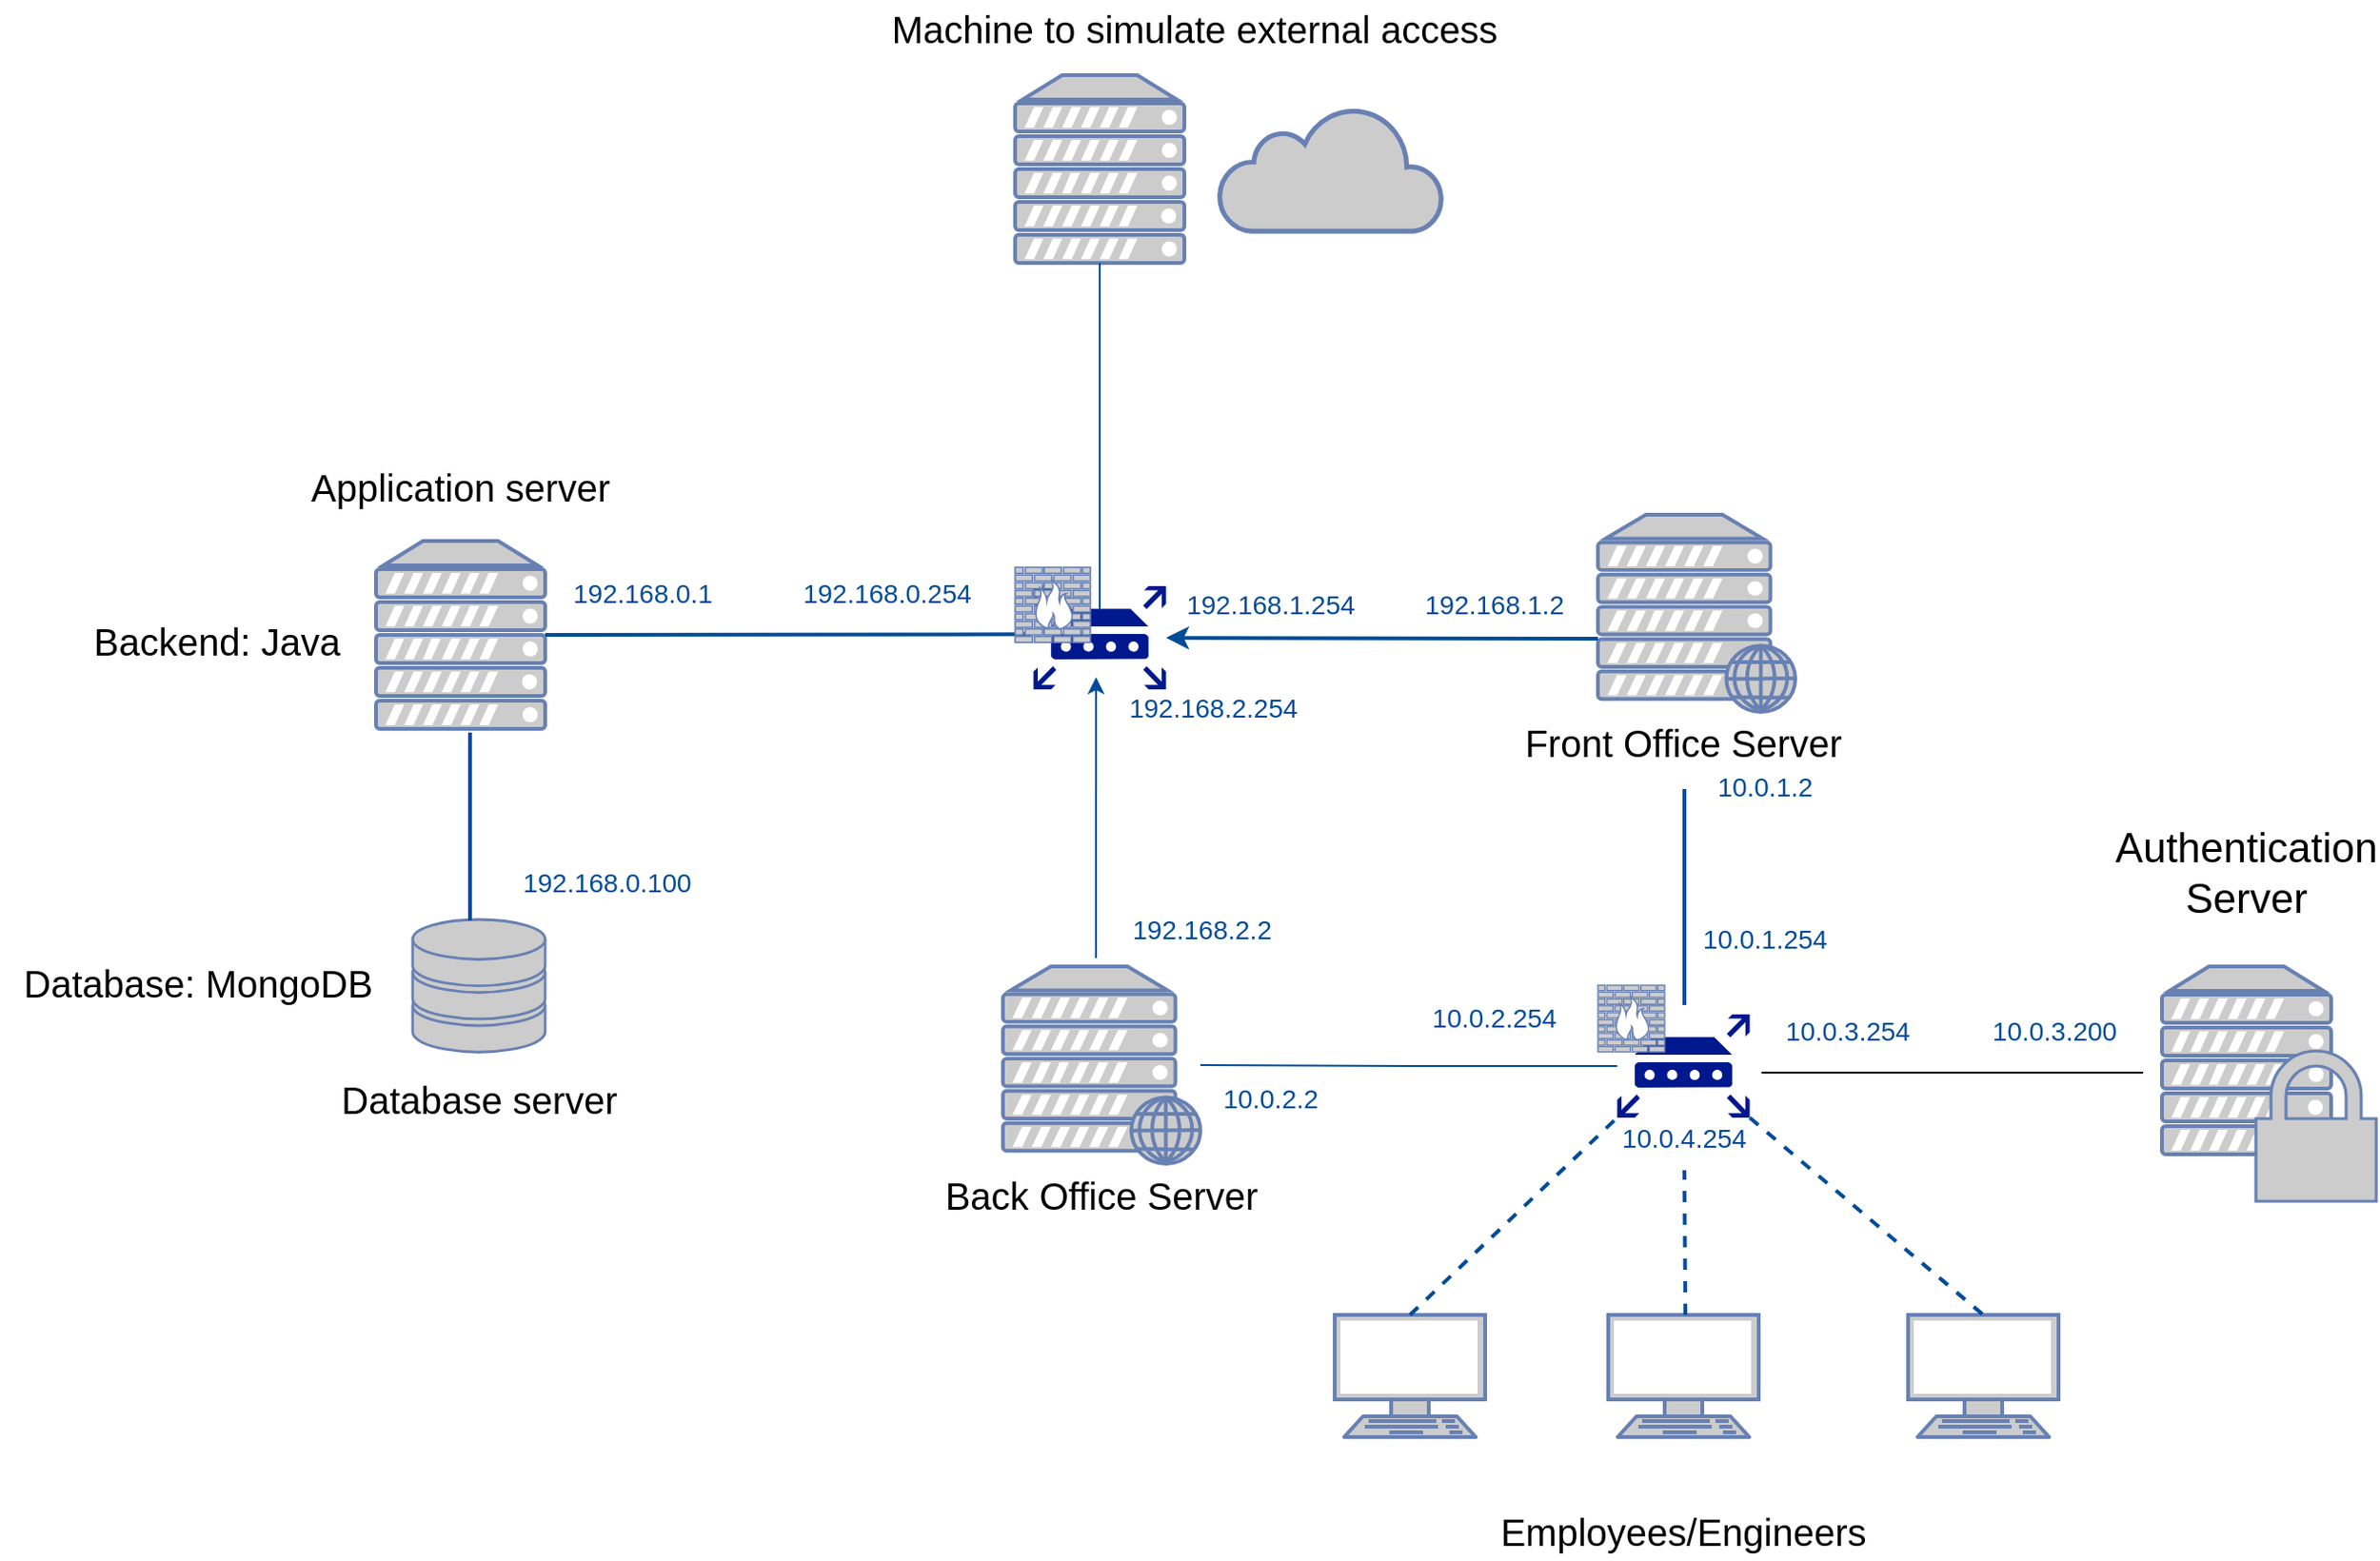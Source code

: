 <mxfile version="20.6.0" type="device"><diagram id="Qshj8jeEtCcSWsbdbMsw" name="Page-1"><mxGraphModel dx="1887" dy="936" grid="1" gridSize="11" guides="1" tooltips="1" connect="1" arrows="1" fold="1" page="1" pageScale="1" pageWidth="1654" pageHeight="1169" math="0" shadow="0"><root><mxCell id="0"/><mxCell id="1" parent="0"/><mxCell id="JmROpi1dtLtm0Cp30Of7-23" style="edgeStyle=orthogonalEdgeStyle;rounded=0;orthogonalLoop=1;jettySize=auto;html=1;strokeColor=#004C99;endArrow=none;endFill=0;" parent="1" source="d5L2NhW7c35Ulq67dSCN-24" target="JmROpi1dtLtm0Cp30Of7-2" edge="1"><mxGeometry relative="1" as="geometry"/></mxCell><mxCell id="d5L2NhW7c35Ulq67dSCN-24" value="" style="sketch=0;aspect=fixed;pointerEvents=1;shadow=0;dashed=0;html=1;strokeColor=none;labelPosition=center;verticalLabelPosition=bottom;verticalAlign=top;align=center;fillColor=#00188D;shape=mxgraph.mscae.enterprise.router;fontSize=20;" parent="1" vertex="1"><mxGeometry x="1130.25" y="720" width="70.5" height="54.99" as="geometry"/></mxCell><mxCell id="d5L2NhW7c35Ulq67dSCN-2" value="" style="fontColor=#0066CC;verticalAlign=top;verticalLabelPosition=bottom;labelPosition=center;align=center;html=1;outlineConnect=0;fillColor=#CCCCCC;strokeColor=#6881B3;gradientColor=none;gradientDirection=north;strokeWidth=2;shape=mxgraph.networks.web_server;" parent="1" vertex="1"><mxGeometry x="1120" y="454" width="105" height="105" as="geometry"/></mxCell><mxCell id="d5L2NhW7c35Ulq67dSCN-3" value="" style="fontColor=#0066CC;verticalAlign=top;verticalLabelPosition=bottom;labelPosition=center;align=center;html=1;outlineConnect=0;fillColor=#CCCCCC;strokeColor=#6881B3;gradientColor=none;gradientDirection=north;strokeWidth=2;shape=mxgraph.networks.server;" parent="1" vertex="1"><mxGeometry x="470" y="467.99" width="90" height="100" as="geometry"/></mxCell><mxCell id="d5L2NhW7c35Ulq67dSCN-4" value="" style="fontColor=#0066CC;verticalAlign=top;verticalLabelPosition=bottom;labelPosition=center;align=center;html=1;outlineConnect=0;fillColor=#CCCCCC;strokeColor=#6881B3;gradientColor=none;gradientDirection=north;strokeWidth=2;shape=mxgraph.networks.storage;" parent="1" vertex="1"><mxGeometry x="489.49" y="669.49" width="70.51" height="70.51" as="geometry"/></mxCell><mxCell id="d5L2NhW7c35Ulq67dSCN-8" value="" style="endArrow=none;html=1;rounded=0;entryX=-0.021;entryY=0.467;entryDx=0;entryDy=0;strokeWidth=2;strokeColor=#004C99;entryPerimeter=0;startArrow=none;startFill=0;" parent="1" source="d5L2NhW7c35Ulq67dSCN-3" target="d5L2NhW7c35Ulq67dSCN-28" edge="1"><mxGeometry width="50" height="50" relative="1" as="geometry"><mxPoint x="580" y="530" as="sourcePoint"/><mxPoint x="830" y="517" as="targetPoint"/></mxGeometry></mxCell><mxCell id="d5L2NhW7c35Ulq67dSCN-9" value="&lt;font style=&quot;font-size: 20px;&quot;&gt;Front Office Server&lt;/font&gt;" style="text;html=1;strokeColor=none;fillColor=none;align=center;verticalAlign=middle;whiteSpace=wrap;rounded=0;" parent="1" vertex="1"><mxGeometry x="1079.25" y="560" width="172.5" height="29" as="geometry"/></mxCell><mxCell id="d5L2NhW7c35Ulq67dSCN-10" value="Application server " style="text;html=1;strokeColor=none;fillColor=none;align=center;verticalAlign=middle;whiteSpace=wrap;rounded=0;fontSize=20;" parent="1" vertex="1"><mxGeometry x="400" y="424" width="230" height="30" as="geometry"/></mxCell><mxCell id="d5L2NhW7c35Ulq67dSCN-13" value="" style="fontColor=#0066CC;verticalAlign=top;verticalLabelPosition=bottom;labelPosition=center;align=center;html=1;outlineConnect=0;fillColor=#CCCCCC;strokeColor=#6881B3;gradientColor=none;gradientDirection=north;strokeWidth=2;shape=mxgraph.networks.terminal;fontSize=20;" parent="1" vertex="1"><mxGeometry x="980" y="880" width="80" height="65" as="geometry"/></mxCell><mxCell id="d5L2NhW7c35Ulq67dSCN-14" value="" style="fontColor=#0066CC;verticalAlign=top;verticalLabelPosition=bottom;labelPosition=center;align=center;html=1;outlineConnect=0;fillColor=#CCCCCC;strokeColor=#6881B3;gradientColor=none;gradientDirection=north;strokeWidth=2;shape=mxgraph.networks.terminal;fontSize=20;" parent="1" vertex="1"><mxGeometry x="1125.5" y="880" width="80" height="65" as="geometry"/></mxCell><mxCell id="d5L2NhW7c35Ulq67dSCN-15" value="" style="fontColor=#0066CC;verticalAlign=top;verticalLabelPosition=bottom;labelPosition=center;align=center;html=1;outlineConnect=0;fillColor=#CCCCCC;strokeColor=#6881B3;gradientColor=none;gradientDirection=north;strokeWidth=2;shape=mxgraph.networks.terminal;fontSize=20;" parent="1" vertex="1"><mxGeometry x="1285" y="880" width="80" height="65" as="geometry"/></mxCell><mxCell id="d5L2NhW7c35Ulq67dSCN-16" value="" style="endArrow=none;dashed=1;html=1;rounded=0;fontSize=20;entryX=0;entryY=1;entryDx=0;entryDy=0;exitX=0.5;exitY=0;exitDx=0;exitDy=0;exitPerimeter=0;strokeWidth=2;strokeColor=#004C99;entryPerimeter=0;" parent="1" source="d5L2NhW7c35Ulq67dSCN-13" target="d5L2NhW7c35Ulq67dSCN-24" edge="1"><mxGeometry width="50" height="50" relative="1" as="geometry"><mxPoint x="1140" y="810" as="sourcePoint"/><mxPoint x="1140" y="810" as="targetPoint"/></mxGeometry></mxCell><mxCell id="d5L2NhW7c35Ulq67dSCN-17" value="" style="endArrow=none;dashed=1;html=1;rounded=0;fontSize=20;exitX=0.5;exitY=0;exitDx=0;exitDy=0;exitPerimeter=0;strokeWidth=2;strokeColor=#004C99;" parent="1" edge="1"><mxGeometry width="50" height="50" relative="1" as="geometry"><mxPoint x="1166.5" y="880" as="sourcePoint"/><mxPoint x="1166" y="803" as="targetPoint"/></mxGeometry></mxCell><mxCell id="d5L2NhW7c35Ulq67dSCN-18" value="" style="endArrow=none;dashed=1;html=1;rounded=0;fontSize=20;exitX=1;exitY=1;exitDx=0;exitDy=0;entryX=0.5;entryY=0;entryDx=0;entryDy=0;entryPerimeter=0;strokeWidth=2;strokeColor=#004C99;exitPerimeter=0;" parent="1" source="d5L2NhW7c35Ulq67dSCN-24" target="d5L2NhW7c35Ulq67dSCN-15" edge="1"><mxGeometry width="50" height="50" relative="1" as="geometry"><mxPoint x="1190" y="810" as="sourcePoint"/><mxPoint x="1190" y="760" as="targetPoint"/></mxGeometry></mxCell><mxCell id="d5L2NhW7c35Ulq67dSCN-19" value="Employees/Engineers" style="text;html=1;strokeColor=none;fillColor=none;align=center;verticalAlign=middle;whiteSpace=wrap;rounded=0;fontSize=20;" parent="1" vertex="1"><mxGeometry x="1113.25" y="980" width="104.5" height="30" as="geometry"/></mxCell><mxCell id="d5L2NhW7c35Ulq67dSCN-20" value="" style="fontColor=#0066CC;verticalAlign=top;verticalLabelPosition=bottom;labelPosition=center;align=center;html=1;outlineConnect=0;fillColor=#CCCCCC;strokeColor=#6881B3;gradientColor=none;gradientDirection=north;strokeWidth=2;shape=mxgraph.networks.firewall;fontSize=20;" parent="1" vertex="1"><mxGeometry x="1120" y="704.5" width="35.5" height="35.5" as="geometry"/></mxCell><mxCell id="d5L2NhW7c35Ulq67dSCN-22" value="" style="endArrow=none;html=1;rounded=0;fontSize=20;strokeWidth=2;strokeColor=#004C99;" parent="1" edge="1"><mxGeometry width="50" height="50" relative="1" as="geometry"><mxPoint x="1166" y="715" as="sourcePoint"/><mxPoint x="1166" y="600" as="targetPoint"/></mxGeometry></mxCell><mxCell id="d5L2NhW7c35Ulq67dSCN-28" value="" style="sketch=0;aspect=fixed;pointerEvents=1;shadow=0;dashed=0;html=1;strokeColor=none;labelPosition=center;verticalLabelPosition=bottom;verticalAlign=top;align=center;fillColor=#00188D;shape=mxgraph.mscae.enterprise.router;fontSize=20;" parent="1" vertex="1"><mxGeometry x="819.75" y="492" width="70.5" height="54.99" as="geometry"/></mxCell><mxCell id="d5L2NhW7c35Ulq67dSCN-29" value="" style="endArrow=classic;html=1;rounded=0;strokeWidth=2;strokeColor=#004C99;endFill=1;" parent="1" target="d5L2NhW7c35Ulq67dSCN-28" edge="1"><mxGeometry width="50" height="50" relative="1" as="geometry"><mxPoint x="1120" y="520" as="sourcePoint"/><mxPoint x="1000" y="515" as="targetPoint"/></mxGeometry></mxCell><mxCell id="d5L2NhW7c35Ulq67dSCN-30" value="&lt;div&gt;Backend: Java&lt;/div&gt;&lt;div&gt;&lt;br&gt;&lt;/div&gt;" style="text;html=1;align=center;verticalAlign=middle;resizable=0;points=[];autosize=1;strokeColor=none;fillColor=none;fontSize=20;" parent="1" vertex="1"><mxGeometry x="310" y="502.51" width="150" height="60" as="geometry"/></mxCell><mxCell id="d5L2NhW7c35Ulq67dSCN-37" value="" style="fontColor=#0066CC;verticalAlign=top;verticalLabelPosition=bottom;labelPosition=center;align=center;html=1;outlineConnect=0;fillColor=#CCCCCC;strokeColor=#6881B3;gradientColor=none;gradientDirection=north;strokeWidth=2;shape=mxgraph.networks.server;fontSize=20;" parent="1" vertex="1"><mxGeometry x="810" y="220" width="90" height="100" as="geometry"/></mxCell><mxCell id="d5L2NhW7c35Ulq67dSCN-38" value="Machine to simulate external access" style="text;html=1;align=center;verticalAlign=middle;resizable=0;points=[];autosize=1;strokeColor=none;fillColor=none;fontSize=20;" parent="1" vertex="1"><mxGeometry x="735" y="180" width="340" height="30" as="geometry"/></mxCell><mxCell id="d5L2NhW7c35Ulq67dSCN-39" value="" style="html=1;outlineConnect=0;fillColor=#CCCCCC;strokeColor=#6881B3;gradientColor=none;gradientDirection=north;strokeWidth=2;shape=mxgraph.networks.cloud;fontColor=#ffffff;fontSize=20;" parent="1" vertex="1"><mxGeometry x="918.5" y="236.94" width="119" height="66.11" as="geometry"/></mxCell><mxCell id="JmROpi1dtLtm0Cp30Of7-1" value="" style="endArrow=classic;html=1;rounded=0;entryX=0.004;entryY=0.791;entryDx=0;entryDy=0;entryPerimeter=0;strokeColor=#004C99;startArrow=none;startFill=0;endFill=1;" parent="1" edge="1"><mxGeometry width="50" height="50" relative="1" as="geometry"><mxPoint x="853" y="690" as="sourcePoint"/><mxPoint x="853.032" y="540.497" as="targetPoint"/></mxGeometry></mxCell><mxCell id="JmROpi1dtLtm0Cp30Of7-2" value="" style="fontColor=#0066CC;verticalAlign=top;verticalLabelPosition=bottom;labelPosition=center;align=center;html=1;outlineConnect=0;fillColor=#CCCCCC;strokeColor=#6881B3;gradientColor=none;gradientDirection=north;strokeWidth=2;shape=mxgraph.networks.web_server;" parent="1" vertex="1"><mxGeometry x="803.5" y="694.5" width="105" height="105" as="geometry"/></mxCell><mxCell id="JmROpi1dtLtm0Cp30Of7-3" value="&lt;font style=&quot;font-size: 20px;&quot;&gt;Back Office Server&lt;/font&gt;" style="text;html=1;strokeColor=none;fillColor=none;align=center;verticalAlign=middle;whiteSpace=wrap;rounded=0;" parent="1" vertex="1"><mxGeometry x="771" y="800.5" width="170" height="30" as="geometry"/></mxCell><mxCell id="JmROpi1dtLtm0Cp30Of7-6" value="" style="fontColor=#0066CC;verticalAlign=top;verticalLabelPosition=bottom;labelPosition=center;align=center;html=1;outlineConnect=0;fillColor=#CCCCCC;strokeColor=#6881B3;gradientColor=none;gradientDirection=north;strokeWidth=2;shape=mxgraph.networks.firewall;fontSize=20;" parent="1" vertex="1"><mxGeometry x="810" y="482" width="40" height="40" as="geometry"/></mxCell><mxCell id="JmROpi1dtLtm0Cp30Of7-10" value="" style="endArrow=none;html=1;rounded=0;strokeColor=#004C99;exitX=0.5;exitY=0.22;exitDx=0;exitDy=0;exitPerimeter=0;" parent="1" source="d5L2NhW7c35Ulq67dSCN-28" target="d5L2NhW7c35Ulq67dSCN-37" edge="1"><mxGeometry width="50" height="50" relative="1" as="geometry"><mxPoint x="860" y="360" as="sourcePoint"/><mxPoint x="910" y="310" as="targetPoint"/></mxGeometry></mxCell><mxCell id="C_30D9EsSF_CtA11M9Xb-1" value="" style="endArrow=none;html=1;rounded=0;strokeWidth=2;strokeColor=#004C99;startArrow=none;startFill=0;" edge="1" parent="1"><mxGeometry width="50" height="50" relative="1" as="geometry"><mxPoint x="520" y="670" as="sourcePoint"/><mxPoint x="520" y="570" as="targetPoint"/></mxGeometry></mxCell><mxCell id="C_30D9EsSF_CtA11M9Xb-3" value="&lt;div&gt;Database: MongoDB&lt;/div&gt;&lt;div&gt;&lt;br&gt;&lt;/div&gt;" style="text;html=1;align=center;verticalAlign=middle;resizable=0;points=[];autosize=1;strokeColor=none;fillColor=none;fontSize=20;" vertex="1" parent="1"><mxGeometry x="270" y="685" width="210" height="60" as="geometry"/></mxCell><mxCell id="C_30D9EsSF_CtA11M9Xb-4" value="Database server " style="text;html=1;strokeColor=none;fillColor=none;align=center;verticalAlign=middle;whiteSpace=wrap;rounded=0;fontSize=20;" vertex="1" parent="1"><mxGeometry x="409.75" y="750" width="230" height="30" as="geometry"/></mxCell><mxCell id="C_30D9EsSF_CtA11M9Xb-5" value="" style="fontColor=#0066CC;verticalAlign=top;verticalLabelPosition=bottom;labelPosition=center;align=center;html=1;outlineConnect=0;fillColor=#CCCCCC;strokeColor=#6881B3;gradientColor=none;gradientDirection=north;strokeWidth=2;shape=mxgraph.networks.server;" vertex="1" parent="1"><mxGeometry x="1420" y="694.5" width="90" height="100" as="geometry"/></mxCell><mxCell id="C_30D9EsSF_CtA11M9Xb-6" value="" style="fontColor=#0066CC;verticalAlign=top;verticalLabelPosition=bottom;labelPosition=center;align=center;html=1;outlineConnect=0;fillColor=#CCCCCC;strokeColor=#6881B3;gradientColor=none;gradientDirection=north;strokeWidth=2;shape=mxgraph.networks.secured;" vertex="1" parent="1"><mxGeometry x="1470" y="739.5" width="64" height="80" as="geometry"/></mxCell><mxCell id="C_30D9EsSF_CtA11M9Xb-7" value="Authentication Server" style="text;html=1;strokeColor=none;fillColor=none;align=center;verticalAlign=middle;whiteSpace=wrap;rounded=0;fontSize=22;" vertex="1" parent="1"><mxGeometry x="1435" y="630" width="60" height="30" as="geometry"/></mxCell><mxCell id="C_30D9EsSF_CtA11M9Xb-8" value="" style="endArrow=none;html=1;rounded=0;fontSize=22;entryX=1.089;entryY=0.564;entryDx=0;entryDy=0;entryPerimeter=0;" edge="1" parent="1" target="d5L2NhW7c35Ulq67dSCN-24"><mxGeometry width="50" height="50" relative="1" as="geometry"><mxPoint x="1410" y="751" as="sourcePoint"/><mxPoint x="1070" y="650" as="targetPoint"/></mxGeometry></mxCell><mxCell id="C_30D9EsSF_CtA11M9Xb-13" value="192.168.1.2" style="text;html=1;strokeColor=none;fillColor=none;align=center;verticalAlign=middle;whiteSpace=wrap;rounded=0;fontSize=14;fontColor=#004C99;" vertex="1" parent="1"><mxGeometry x="1000.25" y="491.57" width="130" height="20.87" as="geometry"/></mxCell><mxCell id="C_30D9EsSF_CtA11M9Xb-16" value="192.168.0.1" style="text;html=1;strokeColor=none;fillColor=none;align=center;verticalAlign=middle;whiteSpace=wrap;rounded=0;fontSize=14;fontColor=#004C99;" vertex="1" parent="1"><mxGeometry x="547" y="486" width="130" height="20.87" as="geometry"/></mxCell><mxCell id="C_30D9EsSF_CtA11M9Xb-18" value="10.0.1.2" style="text;html=1;strokeColor=none;fillColor=none;align=center;verticalAlign=middle;whiteSpace=wrap;rounded=0;fontSize=14;fontColor=#004C99;" vertex="1" parent="1"><mxGeometry x="1144" y="589" width="130" height="20.87" as="geometry"/></mxCell><mxCell id="C_30D9EsSF_CtA11M9Xb-19" value="&lt;div&gt;192.168.2.2&lt;/div&gt;" style="text;html=1;strokeColor=none;fillColor=none;align=center;verticalAlign=middle;whiteSpace=wrap;rounded=0;fontSize=14;fontColor=#004C99;" vertex="1" parent="1"><mxGeometry x="840" y="664.13" width="139" height="20.87" as="geometry"/></mxCell><mxCell id="C_30D9EsSF_CtA11M9Xb-20" value="192.168.0.254" style="text;html=1;strokeColor=none;fillColor=none;align=center;verticalAlign=middle;whiteSpace=wrap;rounded=0;fontSize=14;fontColor=#004C99;" vertex="1" parent="1"><mxGeometry x="677" y="486" width="130" height="20.87" as="geometry"/></mxCell><mxCell id="C_30D9EsSF_CtA11M9Xb-21" value="&lt;div&gt;192.168.2.254&lt;/div&gt;" style="text;html=1;strokeColor=none;fillColor=none;align=center;verticalAlign=middle;whiteSpace=wrap;rounded=0;fontSize=14;fontColor=#004C99;" vertex="1" parent="1"><mxGeometry x="845.5" y="546.99" width="139" height="20.87" as="geometry"/></mxCell><mxCell id="C_30D9EsSF_CtA11M9Xb-22" value="192.168.1.254" style="text;html=1;strokeColor=none;fillColor=none;align=center;verticalAlign=middle;whiteSpace=wrap;rounded=0;fontSize=14;fontColor=#004C99;" vertex="1" parent="1"><mxGeometry x="881.25" y="492" width="130" height="20.87" as="geometry"/></mxCell><mxCell id="C_30D9EsSF_CtA11M9Xb-24" value="10.0.1.254" style="text;html=1;strokeColor=none;fillColor=none;align=center;verticalAlign=middle;whiteSpace=wrap;rounded=0;fontSize=14;fontColor=#004C99;" vertex="1" parent="1"><mxGeometry x="1144" y="669.49" width="130" height="20.87" as="geometry"/></mxCell><mxCell id="C_30D9EsSF_CtA11M9Xb-25" value="10.0.2.2" style="text;html=1;strokeColor=none;fillColor=none;align=center;verticalAlign=middle;whiteSpace=wrap;rounded=0;fontSize=14;fontColor=#004C99;" vertex="1" parent="1"><mxGeometry x="881.25" y="754.57" width="130" height="20.87" as="geometry"/></mxCell><mxCell id="C_30D9EsSF_CtA11M9Xb-26" value="&lt;div&gt;10.0.2.254&lt;/div&gt;" style="text;html=1;strokeColor=none;fillColor=none;align=center;verticalAlign=middle;whiteSpace=wrap;rounded=0;fontSize=14;fontColor=#004C99;" vertex="1" parent="1"><mxGeometry x="1000.25" y="711.82" width="130" height="20.87" as="geometry"/></mxCell><mxCell id="C_30D9EsSF_CtA11M9Xb-28" value="10.0.3.200" style="text;html=1;strokeColor=none;fillColor=none;align=center;verticalAlign=middle;whiteSpace=wrap;rounded=0;fontSize=14;fontColor=#004C99;" vertex="1" parent="1"><mxGeometry x="1298" y="718.63" width="130" height="20.87" as="geometry"/></mxCell><mxCell id="C_30D9EsSF_CtA11M9Xb-30" value="&lt;div&gt;10.0.4.254&lt;/div&gt;" style="text;html=1;strokeColor=none;fillColor=none;align=center;verticalAlign=middle;whiteSpace=wrap;rounded=0;fontSize=14;fontColor=#004C99;" vertex="1" parent="1"><mxGeometry x="1100.5" y="775.44" width="130" height="20.87" as="geometry"/></mxCell><mxCell id="C_30D9EsSF_CtA11M9Xb-32" value="&lt;div&gt;10.0.3.254&lt;/div&gt;" style="text;html=1;strokeColor=none;fillColor=none;align=center;verticalAlign=middle;whiteSpace=wrap;rounded=0;fontSize=14;fontColor=#004C99;" vertex="1" parent="1"><mxGeometry x="1188" y="718.63" width="130" height="20.87" as="geometry"/></mxCell><mxCell id="C_30D9EsSF_CtA11M9Xb-33" value="192.168.0.100" style="text;html=1;strokeColor=none;fillColor=none;align=center;verticalAlign=middle;whiteSpace=wrap;rounded=0;fontSize=14;fontColor=#004C99;" vertex="1" parent="1"><mxGeometry x="528" y="639.13" width="130" height="20.87" as="geometry"/></mxCell></root></mxGraphModel></diagram></mxfile>